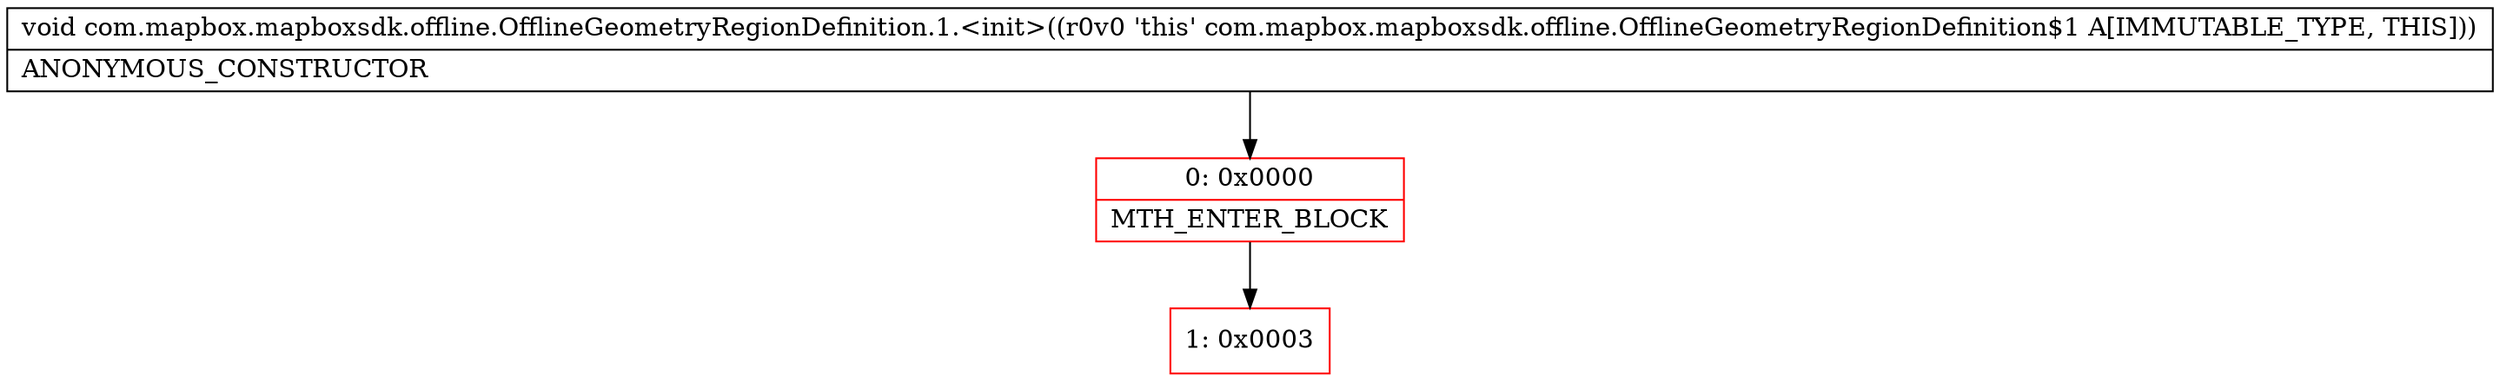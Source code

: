 digraph "CFG forcom.mapbox.mapboxsdk.offline.OfflineGeometryRegionDefinition.1.\<init\>()V" {
subgraph cluster_Region_990014916 {
label = "R(0)";
node [shape=record,color=blue];
}
Node_0 [shape=record,color=red,label="{0\:\ 0x0000|MTH_ENTER_BLOCK\l}"];
Node_1 [shape=record,color=red,label="{1\:\ 0x0003}"];
MethodNode[shape=record,label="{void com.mapbox.mapboxsdk.offline.OfflineGeometryRegionDefinition.1.\<init\>((r0v0 'this' com.mapbox.mapboxsdk.offline.OfflineGeometryRegionDefinition$1 A[IMMUTABLE_TYPE, THIS]))  | ANONYMOUS_CONSTRUCTOR\l}"];
MethodNode -> Node_0;
Node_0 -> Node_1;
}


